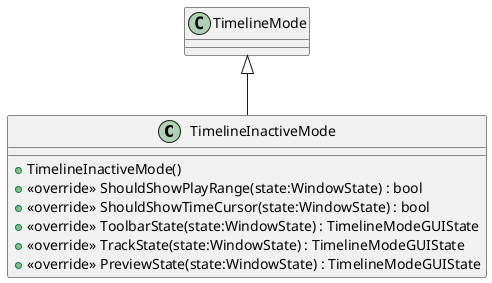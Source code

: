 @startuml
class TimelineInactiveMode {
    + TimelineInactiveMode()
    + <<override>> ShouldShowPlayRange(state:WindowState) : bool
    + <<override>> ShouldShowTimeCursor(state:WindowState) : bool
    + <<override>> ToolbarState(state:WindowState) : TimelineModeGUIState
    + <<override>> TrackState(state:WindowState) : TimelineModeGUIState
    + <<override>> PreviewState(state:WindowState) : TimelineModeGUIState
}
TimelineMode <|-- TimelineInactiveMode
@enduml
